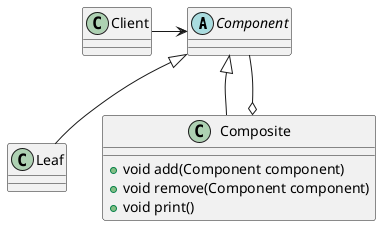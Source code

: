 @startuml
'https://plantuml.com/class-diagram

abstract class Component
class Leaf
class Composite{
+void add(Component component)
+void remove(Component component)
+void print()
}
class Client
Component <|-- Leaf
Component <|-- Composite
Composite o-- Component
Component <-left- Client
@enduml